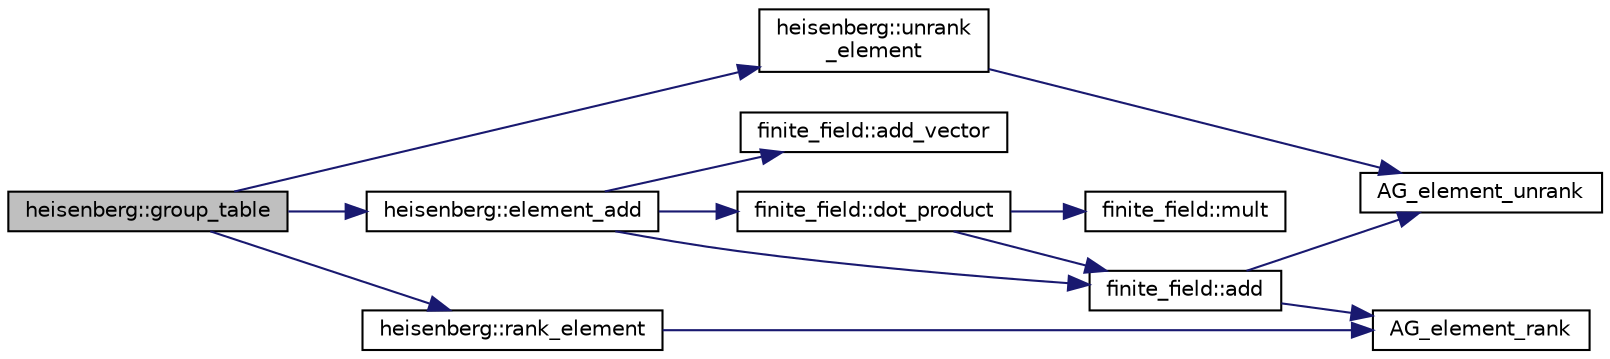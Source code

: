 digraph "heisenberg::group_table"
{
  edge [fontname="Helvetica",fontsize="10",labelfontname="Helvetica",labelfontsize="10"];
  node [fontname="Helvetica",fontsize="10",shape=record];
  rankdir="LR";
  Node67 [label="heisenberg::group_table",height=0.2,width=0.4,color="black", fillcolor="grey75", style="filled", fontcolor="black"];
  Node67 -> Node68 [color="midnightblue",fontsize="10",style="solid",fontname="Helvetica"];
  Node68 [label="heisenberg::unrank\l_element",height=0.2,width=0.4,color="black", fillcolor="white", style="filled",URL="$d0/d1d/classheisenberg.html#a45f9de07eb289caa5497e052fa74b994"];
  Node68 -> Node69 [color="midnightblue",fontsize="10",style="solid",fontname="Helvetica"];
  Node69 [label="AG_element_unrank",height=0.2,width=0.4,color="black", fillcolor="white", style="filled",URL="$d4/d67/geometry_8h.html#a4a33b86c87b2879b97cfa1327abe2885"];
  Node67 -> Node70 [color="midnightblue",fontsize="10",style="solid",fontname="Helvetica"];
  Node70 [label="heisenberg::element_add",height=0.2,width=0.4,color="black", fillcolor="white", style="filled",URL="$d0/d1d/classheisenberg.html#afca08c599ec9225baedede3b0233bdec"];
  Node70 -> Node71 [color="midnightblue",fontsize="10",style="solid",fontname="Helvetica"];
  Node71 [label="finite_field::add_vector",height=0.2,width=0.4,color="black", fillcolor="white", style="filled",URL="$df/d5a/classfinite__field.html#a23252c462d48cc21895de6fcc0cbb59f"];
  Node70 -> Node72 [color="midnightblue",fontsize="10",style="solid",fontname="Helvetica"];
  Node72 [label="finite_field::dot_product",height=0.2,width=0.4,color="black", fillcolor="white", style="filled",URL="$df/d5a/classfinite__field.html#aeb74732fc0776cb87ec8419e5ea7ad97"];
  Node72 -> Node73 [color="midnightblue",fontsize="10",style="solid",fontname="Helvetica"];
  Node73 [label="finite_field::mult",height=0.2,width=0.4,color="black", fillcolor="white", style="filled",URL="$df/d5a/classfinite__field.html#a24fb5917aa6d4d656fd855b7f44a13b0"];
  Node72 -> Node74 [color="midnightblue",fontsize="10",style="solid",fontname="Helvetica"];
  Node74 [label="finite_field::add",height=0.2,width=0.4,color="black", fillcolor="white", style="filled",URL="$df/d5a/classfinite__field.html#a8f12328a27500f3c7be0c849ebbc9d14"];
  Node74 -> Node69 [color="midnightblue",fontsize="10",style="solid",fontname="Helvetica"];
  Node74 -> Node75 [color="midnightblue",fontsize="10",style="solid",fontname="Helvetica"];
  Node75 [label="AG_element_rank",height=0.2,width=0.4,color="black", fillcolor="white", style="filled",URL="$d4/d67/geometry_8h.html#ab2ac908d07dd8038fd996e26bdc75c17"];
  Node70 -> Node74 [color="midnightblue",fontsize="10",style="solid",fontname="Helvetica"];
  Node67 -> Node76 [color="midnightblue",fontsize="10",style="solid",fontname="Helvetica"];
  Node76 [label="heisenberg::rank_element",height=0.2,width=0.4,color="black", fillcolor="white", style="filled",URL="$d0/d1d/classheisenberg.html#a972b9c211fb4093a381a8b2a0dee30bd"];
  Node76 -> Node75 [color="midnightblue",fontsize="10",style="solid",fontname="Helvetica"];
}
